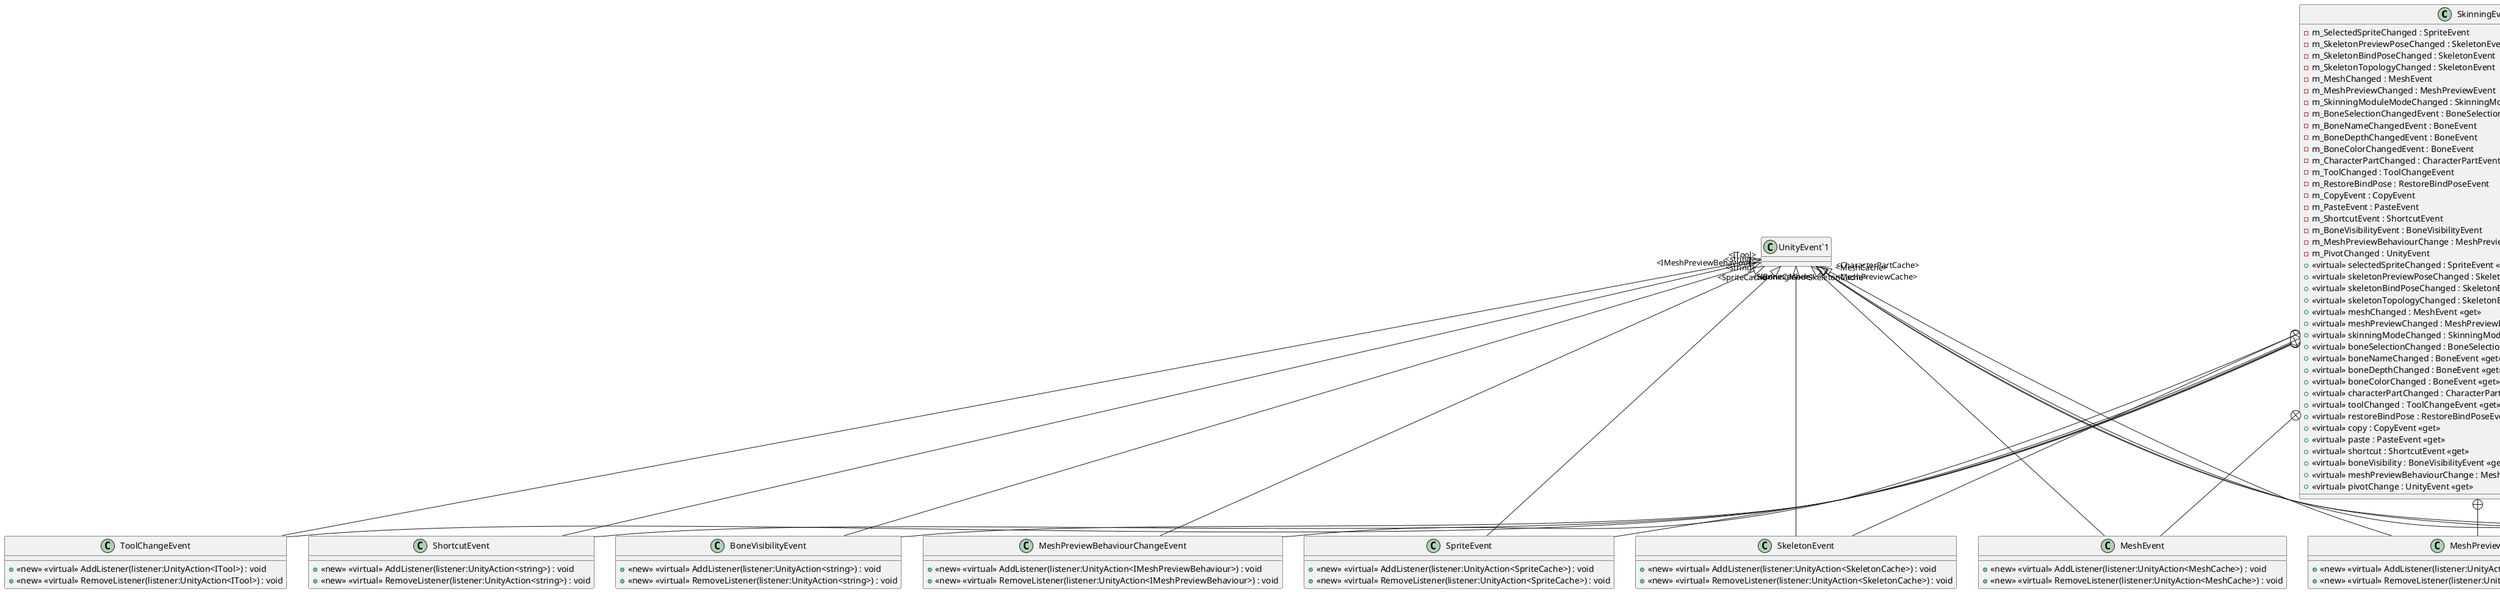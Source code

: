 @startuml
class SkinningEvents {
    - m_SelectedSpriteChanged : SpriteEvent
    - m_SkeletonPreviewPoseChanged : SkeletonEvent
    - m_SkeletonBindPoseChanged : SkeletonEvent
    - m_SkeletonTopologyChanged : SkeletonEvent
    - m_MeshChanged : MeshEvent
    - m_MeshPreviewChanged : MeshPreviewEvent
    - m_SkinningModuleModeChanged : SkinningModuleModeEvent
    - m_BoneSelectionChangedEvent : BoneSelectionEvent
    - m_BoneNameChangedEvent : BoneEvent
    - m_BoneDepthChangedEvent : BoneEvent
    - m_BoneColorChangedEvent : BoneEvent
    - m_CharacterPartChanged : CharacterPartEvent
    - m_ToolChanged : ToolChangeEvent
    - m_RestoreBindPose : RestoreBindPoseEvent
    - m_CopyEvent : CopyEvent
    - m_PasteEvent : PasteEvent
    - m_ShortcutEvent : ShortcutEvent
    - m_BoneVisibilityEvent : BoneVisibilityEvent
    - m_MeshPreviewBehaviourChange : MeshPreviewBehaviourChangeEvent
    - m_PivotChanged : UnityEvent
    + <<virtual>> selectedSpriteChanged : SpriteEvent <<get>>
    + <<virtual>> skeletonPreviewPoseChanged : SkeletonEvent <<get>>
    + <<virtual>> skeletonBindPoseChanged : SkeletonEvent <<get>>
    + <<virtual>> skeletonTopologyChanged : SkeletonEvent <<get>>
    + <<virtual>> meshChanged : MeshEvent <<get>>
    + <<virtual>> meshPreviewChanged : MeshPreviewEvent <<get>>
    + <<virtual>> skinningModeChanged : SkinningModuleModeEvent <<get>>
    + <<virtual>> boneSelectionChanged : BoneSelectionEvent <<get>>
    + <<virtual>> boneNameChanged : BoneEvent <<get>>
    + <<virtual>> boneDepthChanged : BoneEvent <<get>>
    + <<virtual>> boneColorChanged : BoneEvent <<get>>
    + <<virtual>> characterPartChanged : CharacterPartEvent <<get>>
    + <<virtual>> toolChanged : ToolChangeEvent <<get>>
    + <<virtual>> restoreBindPose : RestoreBindPoseEvent <<get>>
    + <<virtual>> copy : CopyEvent <<get>>
    + <<virtual>> paste : PasteEvent <<get>>
    + <<virtual>> shortcut : ShortcutEvent <<get>>
    + <<virtual>> boneVisibility : BoneVisibilityEvent <<get>>
    + <<virtual>> meshPreviewBehaviourChange : MeshPreviewBehaviourChangeEvent <<get>>
    + <<virtual>> pivotChange : UnityEvent <<get>>
}
class SpriteEvent {
    + <<new>> <<virtual>> AddListener(listener:UnityAction<SpriteCache>) : void
    + <<new>> <<virtual>> RemoveListener(listener:UnityAction<SpriteCache>) : void
}
class SkeletonEvent {
    + <<new>> <<virtual>> AddListener(listener:UnityAction<SkeletonCache>) : void
    + <<new>> <<virtual>> RemoveListener(listener:UnityAction<SkeletonCache>) : void
}
class MeshEvent {
    + <<new>> <<virtual>> AddListener(listener:UnityAction<MeshCache>) : void
    + <<new>> <<virtual>> RemoveListener(listener:UnityAction<MeshCache>) : void
}
class MeshPreviewEvent {
    + <<new>> <<virtual>> AddListener(listener:UnityAction<MeshPreviewCache>) : void
    + <<new>> <<virtual>> RemoveListener(listener:UnityAction<MeshPreviewCache>) : void
}
class SkinningModuleModeEvent {
    + <<new>> <<virtual>> AddListener(listener:UnityAction<SkinningMode>) : void
    + <<new>> <<virtual>> RemoveListener(listener:UnityAction<SkinningMode>) : void
}
class BoneSelectionEvent {
    + <<new>> <<virtual>> AddListener(listener:UnityAction) : void
    + <<new>> <<virtual>> RemoveListener(listener:UnityAction) : void
}
class BoneEvent {
    + <<new>> <<virtual>> AddListener(listener:UnityAction<BoneCache>) : void
    + <<new>> <<virtual>> RemoveListener(listener:UnityAction<BoneCache>) : void
}
class CharacterPartEvent {
    + <<new>> <<virtual>> AddListener(listener:UnityAction<CharacterPartCache>) : void
    + <<new>> <<virtual>> RemoveListener(listener:UnityAction<CharacterPartCache>) : void
}
class ToolChangeEvent {
    + <<new>> <<virtual>> AddListener(listener:UnityAction<ITool>) : void
    + <<new>> <<virtual>> RemoveListener(listener:UnityAction<ITool>) : void
}
class RestoreBindPoseEvent {
    + <<new>> <<virtual>> AddListener(listener:UnityAction) : void
    + <<new>> <<virtual>> RemoveListener(listener:UnityAction) : void
}
class CopyEvent {
    + <<new>> <<virtual>> AddListener(listener:UnityAction) : void
    + <<new>> <<virtual>> RemoveListener(listener:UnityAction) : void
}
class PasteEvent {
    + <<new>> <<virtual>> AddListener(listener:UnityAction<bool, bool, bool, bool>) : void
    + <<new>> <<virtual>> RemoveListener(listener:UnityAction<bool, bool, bool, bool>) : void
}
class ShortcutEvent {
    + <<new>> <<virtual>> AddListener(listener:UnityAction<string>) : void
    + <<new>> <<virtual>> RemoveListener(listener:UnityAction<string>) : void
}
class BoneVisibilityEvent {
    + <<new>> <<virtual>> AddListener(listener:UnityAction<string>) : void
    + <<new>> <<virtual>> RemoveListener(listener:UnityAction<string>) : void
}
class MeshPreviewBehaviourChangeEvent {
    + <<new>> <<virtual>> AddListener(listener:UnityAction<IMeshPreviewBehaviour>) : void
    + <<new>> <<virtual>> RemoveListener(listener:UnityAction<IMeshPreviewBehaviour>) : void
}
SkinningEvents +-- SpriteEvent
"UnityEvent`1" "<SpriteCache>" <|-- SpriteEvent
SkinningEvents +-- SkeletonEvent
"UnityEvent`1" "<SkeletonCache>" <|-- SkeletonEvent
SkinningEvents +-- MeshEvent
"UnityEvent`1" "<MeshCache>" <|-- MeshEvent
SkinningEvents +-- MeshPreviewEvent
"UnityEvent`1" "<MeshPreviewCache>" <|-- MeshPreviewEvent
SkinningEvents +-- SkinningModuleModeEvent
"UnityEvent`1" "<SkinningMode>" <|-- SkinningModuleModeEvent
SkinningEvents +-- BoneSelectionEvent
UnityEvent <|-- BoneSelectionEvent
SkinningEvents +-- BoneEvent
"UnityEvent`1" "<BoneCache>" <|-- BoneEvent
SkinningEvents +-- CharacterPartEvent
"UnityEvent`1" "<CharacterPartCache>" <|-- CharacterPartEvent
SkinningEvents +-- ToolChangeEvent
"UnityEvent`1" "<ITool>" <|-- ToolChangeEvent
SkinningEvents +-- RestoreBindPoseEvent
UnityEvent <|-- RestoreBindPoseEvent
SkinningEvents +-- CopyEvent
UnityEvent <|-- CopyEvent
SkinningEvents +-- PasteEvent
"UnityEvent`4" "<bool,bool,bool,bool>" <|-- PasteEvent
SkinningEvents +-- ShortcutEvent
"UnityEvent`1" "<string>" <|-- ShortcutEvent
SkinningEvents +-- BoneVisibilityEvent
"UnityEvent`1" "<string>" <|-- BoneVisibilityEvent
SkinningEvents +-- MeshPreviewBehaviourChangeEvent
"UnityEvent`1" "<IMeshPreviewBehaviour>" <|-- MeshPreviewBehaviourChangeEvent
@enduml
